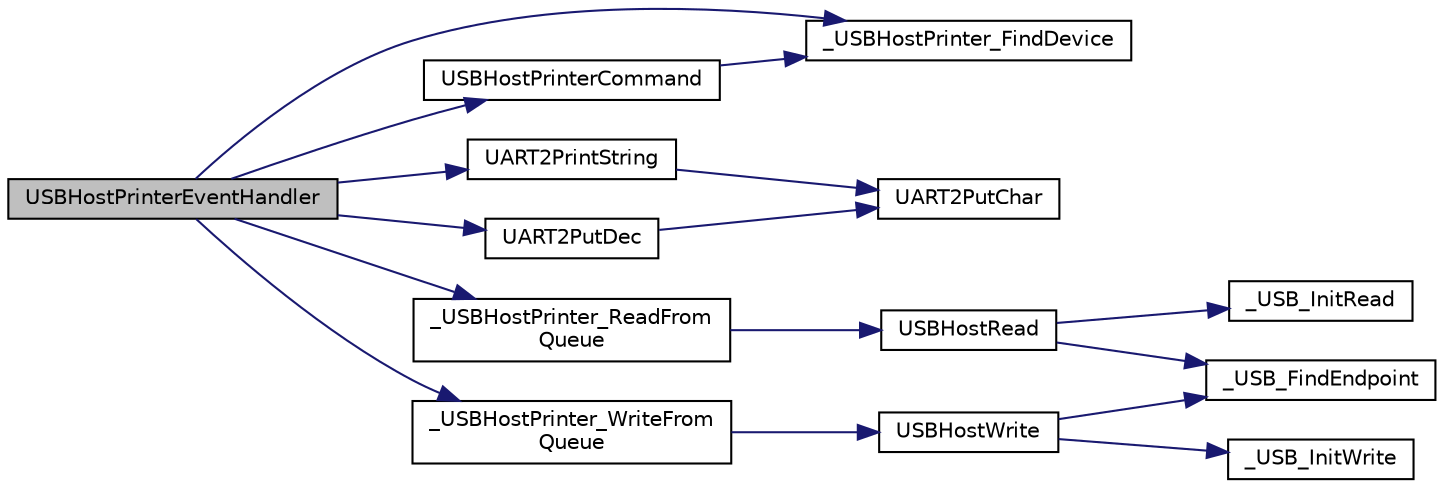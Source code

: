 digraph "USBHostPrinterEventHandler"
{
  edge [fontname="Helvetica",fontsize="10",labelfontname="Helvetica",labelfontsize="10"];
  node [fontname="Helvetica",fontsize="10",shape=record];
  rankdir="LR";
  Node1 [label="USBHostPrinterEventHandler",height=0.2,width=0.4,color="black", fillcolor="grey75", style="filled", fontcolor="black"];
  Node1 -> Node2 [color="midnightblue",fontsize="10",style="solid",fontname="Helvetica"];
  Node2 [label="_USBHostPrinter_FindDevice",height=0.2,width=0.4,color="black", fillcolor="white", style="filled",URL="$usb__host__printer_8c.html#acdca20ebfd78d5539c5aad1914065f39"];
  Node1 -> Node3 [color="midnightblue",fontsize="10",style="solid",fontname="Helvetica"];
  Node3 [label="USBHostPrinterCommand",height=0.2,width=0.4,color="black", fillcolor="white", style="filled",URL="$usb__host__printer_8c.html#a69eb4a7d81cbfc11f10262ddbc5c6c4e"];
  Node3 -> Node2 [color="midnightblue",fontsize="10",style="solid",fontname="Helvetica"];
  Node1 -> Node4 [color="midnightblue",fontsize="10",style="solid",fontname="Helvetica"];
  Node4 [label="UART2PrintString",height=0.2,width=0.4,color="black", fillcolor="white", style="filled",URL="$uart2_8c.html#a4f250e76dccb6dc8450c04efbc8e9a8f"];
  Node4 -> Node5 [color="midnightblue",fontsize="10",style="solid",fontname="Helvetica"];
  Node5 [label="UART2PutChar",height=0.2,width=0.4,color="black", fillcolor="white", style="filled",URL="$uart2_8c.html#a23f0e312ef33167a4c51b6b353135e89"];
  Node1 -> Node6 [color="midnightblue",fontsize="10",style="solid",fontname="Helvetica"];
  Node6 [label="UART2PutDec",height=0.2,width=0.4,color="black", fillcolor="white", style="filled",URL="$uart2_8c.html#a58c86457543e83b150d2fb442f08c66d"];
  Node6 -> Node5 [color="midnightblue",fontsize="10",style="solid",fontname="Helvetica"];
  Node1 -> Node7 [color="midnightblue",fontsize="10",style="solid",fontname="Helvetica"];
  Node7 [label="_USBHostPrinter_ReadFrom\lQueue",height=0.2,width=0.4,color="black", fillcolor="white", style="filled",URL="$usb__host__printer_8c.html#a217c298721781e2e287baf1b2b14f9c2"];
  Node7 -> Node8 [color="midnightblue",fontsize="10",style="solid",fontname="Helvetica"];
  Node8 [label="USBHostRead",height=0.2,width=0.4,color="black", fillcolor="white", style="filled",URL="$usb__host_8h.html#abb1e7fbe92c771bdc0f8b3219538b3e6"];
  Node8 -> Node9 [color="midnightblue",fontsize="10",style="solid",fontname="Helvetica"];
  Node9 [label="_USB_FindEndpoint",height=0.2,width=0.4,color="black", fillcolor="white", style="filled",URL="$usb__host_8c.html#ae449b4da12d04e5c006874382c84caab"];
  Node8 -> Node10 [color="midnightblue",fontsize="10",style="solid",fontname="Helvetica"];
  Node10 [label="_USB_InitRead",height=0.2,width=0.4,color="black", fillcolor="white", style="filled",URL="$usb__host_8c.html#a980bc0a87a2b743b32edb6b6d38a4cb2"];
  Node1 -> Node11 [color="midnightblue",fontsize="10",style="solid",fontname="Helvetica"];
  Node11 [label="_USBHostPrinter_WriteFrom\lQueue",height=0.2,width=0.4,color="black", fillcolor="white", style="filled",URL="$usb__host__printer_8c.html#a28c61a0f843c82f59895bdb1d0740bd1"];
  Node11 -> Node12 [color="midnightblue",fontsize="10",style="solid",fontname="Helvetica"];
  Node12 [label="USBHostWrite",height=0.2,width=0.4,color="black", fillcolor="white", style="filled",URL="$usb__host_8h.html#aab4a83f31884a531ad00ce9255c2a2c0"];
  Node12 -> Node9 [color="midnightblue",fontsize="10",style="solid",fontname="Helvetica"];
  Node12 -> Node13 [color="midnightblue",fontsize="10",style="solid",fontname="Helvetica"];
  Node13 [label="_USB_InitWrite",height=0.2,width=0.4,color="black", fillcolor="white", style="filled",URL="$usb__host_8c.html#a2c2d163e2fd091e8ebcbdd0c27408516"];
}
